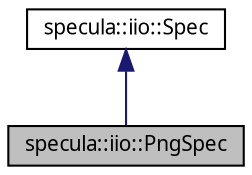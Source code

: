 digraph "specula::iio::PngSpec"
{
 // LATEX_PDF_SIZE
  bgcolor="transparent";
  edge [fontname="Iosevka",fontsize="10",labelfontname="Iosevka",labelfontsize="10"];
  node [fontname="Iosevka",fontsize="10",shape=record];
  Node1 [label="specula::iio::PngSpec",height=0.2,width=0.4,color="black", fillcolor="grey75", style="filled", fontcolor="black",tooltip="Defines the setting for the PNG image format."];
  Node2 -> Node1 [dir="back",color="midnightblue",fontsize="10",style="solid",fontname="Iosevka"];
  Node2 [label="specula::iio::Spec",height=0.2,width=0.4,color="black",URL="$structspecula_1_1iio_1_1Spec.html",tooltip="Defines the general setting for the image format."];
}
